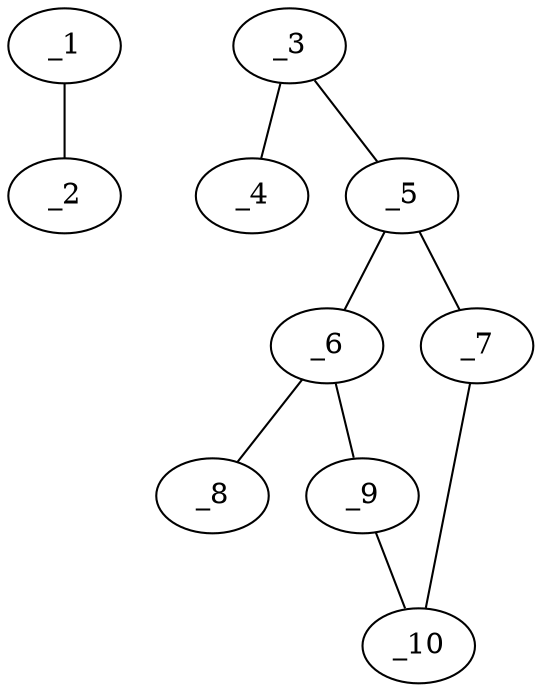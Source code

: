 graph molid26245 {
	_1	 [charge=0,
		chem=21,
		symbol="I  ",
		x=2,
		y=0];
	_2	 [charge=0,
		chem=21,
		symbol="I  ",
		x=3,
		y=0];
	_1 -- _2	 [valence=1];
	_3	 [charge=0,
		chem=1,
		symbol="C  ",
		x="6.7601",
		y="1.0194"];
	_4	 [charge=0,
		chem=1,
		symbol="C  ",
		x="7.6261",
		y="1.5194"];
	_3 -- _4	 [valence=2];
	_5	 [charge=0,
		chem=4,
		symbol="N  ",
		x="6.7601",
		y="0.0194"];
	_3 -- _5	 [valence=1];
	_6	 [charge=0,
		chem=1,
		symbol="C  ",
		x="5.9511",
		y="-0.5684"];
	_5 -- _6	 [valence=1];
	_7	 [charge=0,
		chem=1,
		symbol="C  ",
		x="7.5691",
		y="-0.5684"];
	_5 -- _7	 [valence=1];
	_8	 [charge=0,
		chem=2,
		symbol="O  ",
		x=5,
		y="-0.2593"];
	_6 -- _8	 [valence=2];
	_9	 [charge=0,
		chem=1,
		symbol="C  ",
		x="6.2601",
		y="-1.5194"];
	_6 -- _9	 [valence=1];
	_10	 [charge=0,
		chem=1,
		symbol="C  ",
		x="7.2601",
		y="-1.5194"];
	_7 -- _10	 [valence=1];
	_9 -- _10	 [valence=1];
}
